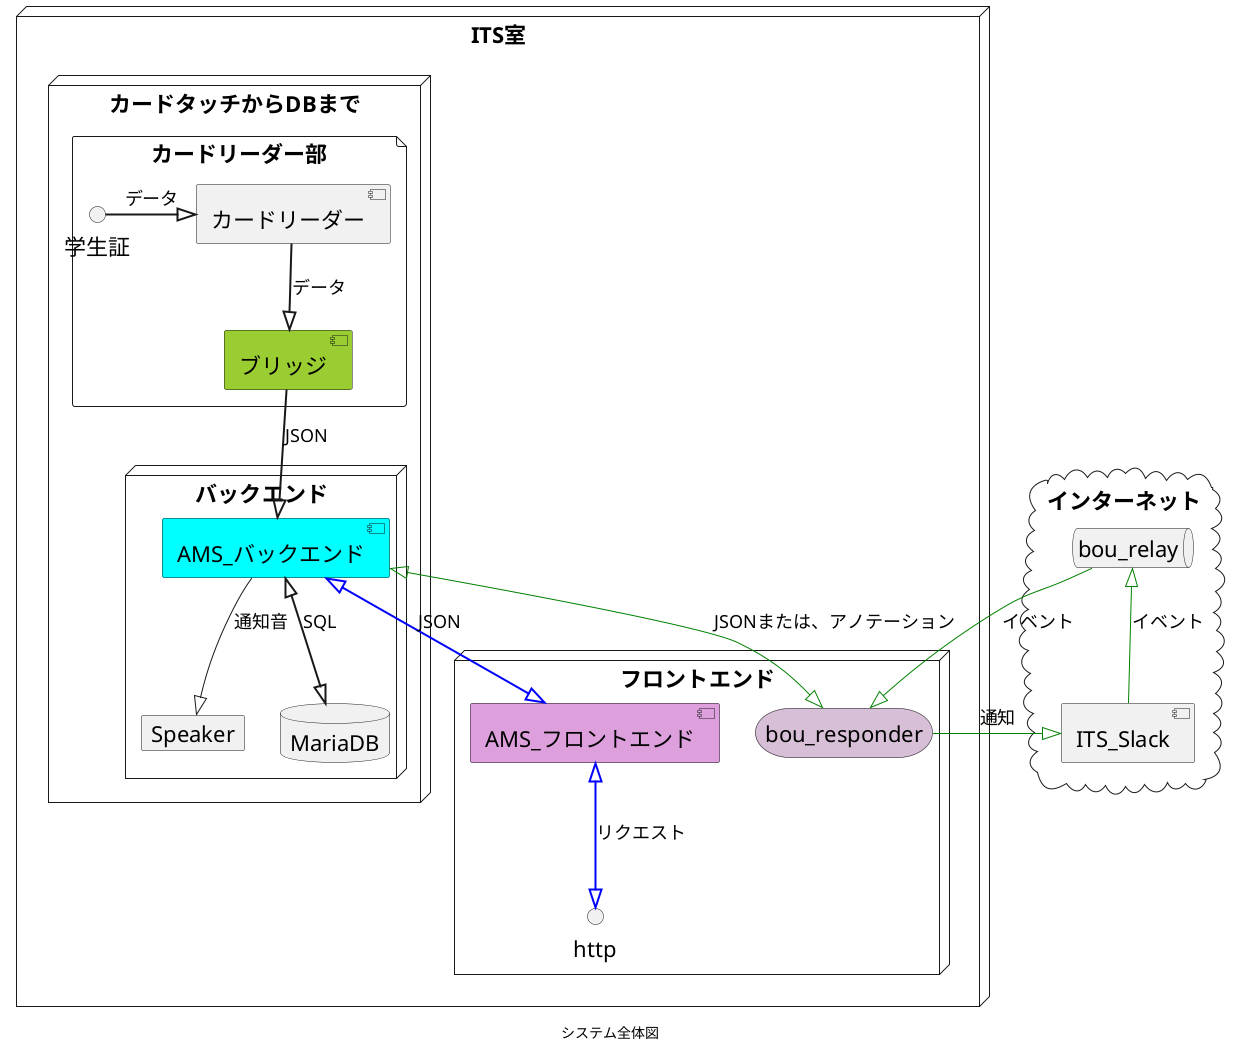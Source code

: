 @startuml AMS_MAP

skinparam DefaultFontName メイリオ
skinparam DefaultFontSize 22
skinparam ArrowFontSize 18

caption システム全体図

node ITS室{
    node カードタッチからDBまで {
        file カードリーダー部{
            interface 学生証
            [カードリーダー]
            [ブリッジ] #YellowGreen
        }
        node バックエンド {
            [AMS_バックエンド] #Aqua
            database MariaDB
            card Speaker
        }
    }

    node フロントエンド {
        [AMS_フロントエンド] #plum
        storage bou_responder #Thistle
        interface http
    }
}
cloud インターネット {
    [ITS_Slack]
    queue bou_relay
}

' レイアウト調整
ITS室 -[hidden]right-> インターネット
MariaDB -[hidden]left-> Speaker
[ITS_Slack] -[hidden]up-> bou_relay

' カードリーダー&バックエンド部
学生証 =^ [カードリーダー]: データ
[カードリーダー] ==^ [ブリッジ]: データ
[ブリッジ] ==^ [AMS_バックエンド]: JSON
[AMS_バックエンド] ^==^ MariaDB: SQL
[AMS_バックエンド] --^ Speaker: 通知音

' フロンドエンド部
[AMS_バックエンド] ^=[#blue]=^ [AMS_フロントエンド]: JSON
[AMS_バックエンド] ^-[#green]-^ [bou_responder]: JSONまたは、アノテーション
[AMS_フロントエンド] ^=[#blue]=^ http : リクエスト

' インターネット部
[bou_responder] -[#green]-^ [ITS_Slack]: 通知
[ITS_Slack] -[#green]-^ [bou_relay]: イベント
[bou_relay] -[#green]-^ [bou_responder]: イベント

@enduml

